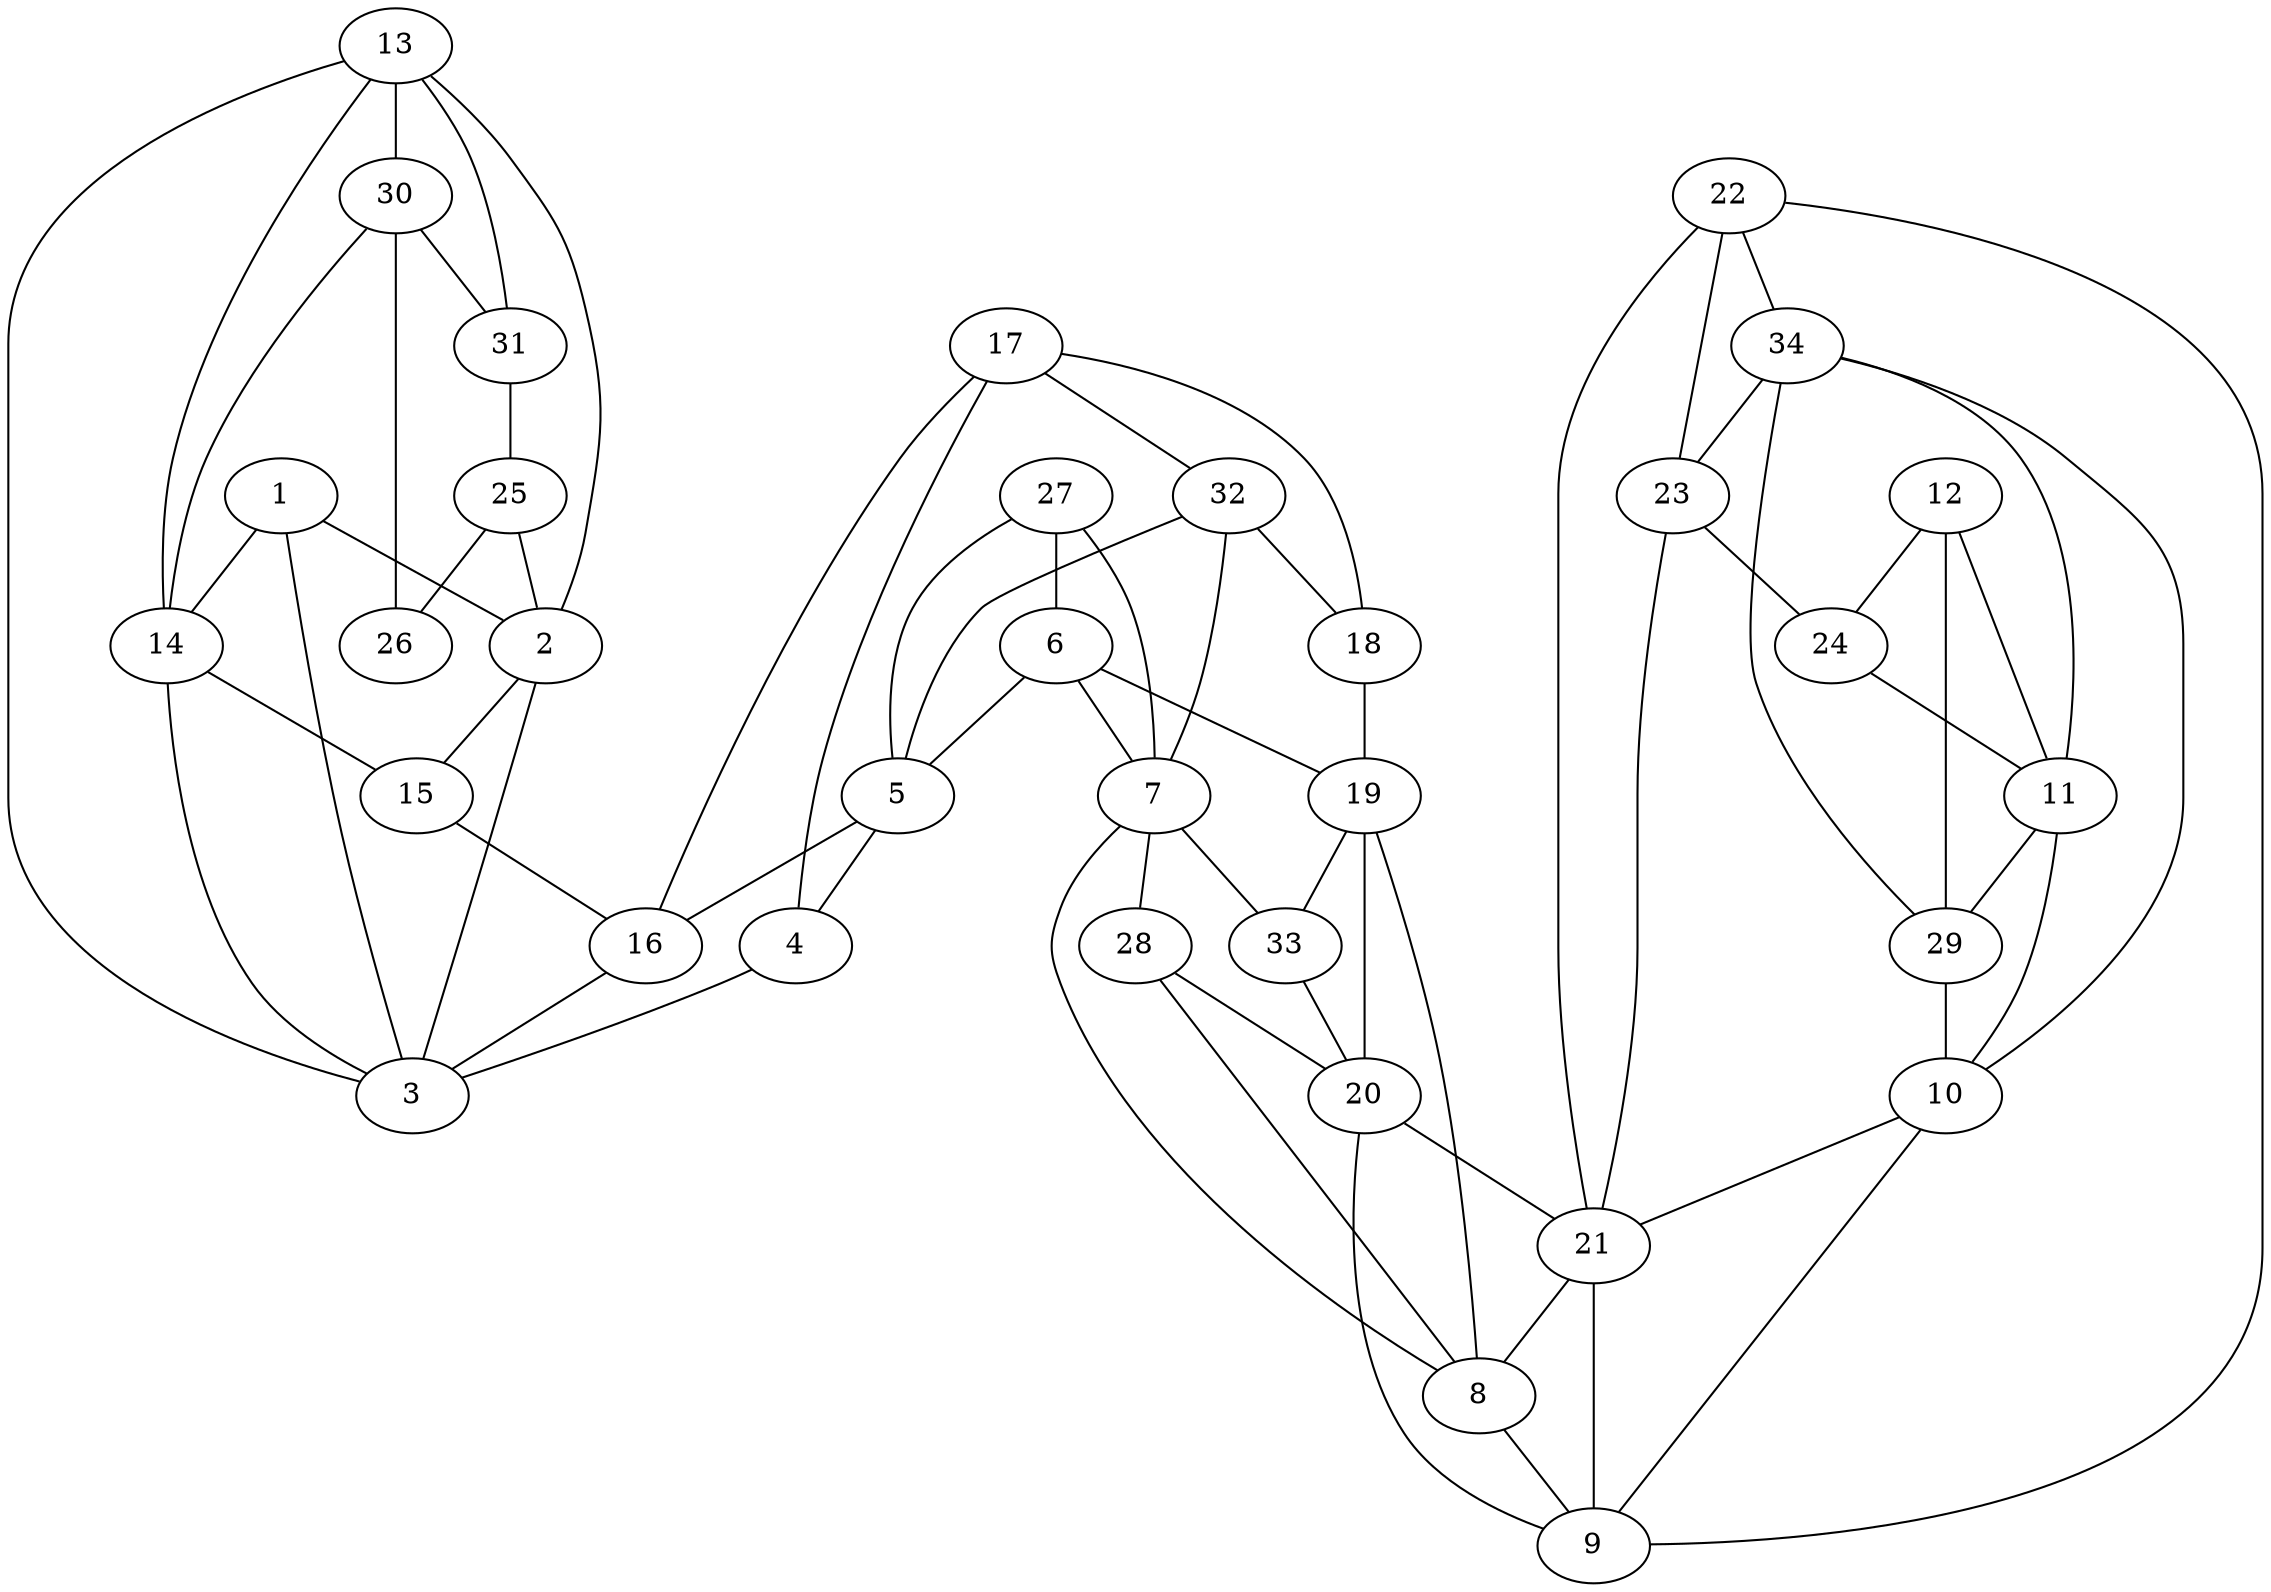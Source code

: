 graph pdb2qr2 {
	1	 [aaLength=15,
		sequence=FNGSLKNVAVDELSR,
		type=0];
	2	 [aaLength=4,
		sequence=LYAM,
		type=0];
	1 -- 2	 [distance0="29.19302",
		frequency=1,
		type0=1];
	3	 [aaLength=3,
		sequence=DKD,
		type=0];
	1 -- 3	 [distance0="42.53792",
		frequency=1,
		type0=3];
	14	 [aaLength=4,
		sequence=LYAM,
		type=0];
	1 -- 14	 [distance0="40.51202",
		frequency=1,
		type0=2];
	15	 [aaLength=3,
		sequence=DKD,
		type=0];
	2 -- 15	 [distance0="15.71317",
		frequency=1,
		type0=2];
	2 -- 3	 [distance0="14.03534",
		distance1="7.0",
		frequency=2,
		type0=1,
		type1=4];
	4	 [aaLength=10,
		sequence=YGVETHEAYK,
		type=0];
	4 -- 3	 [distance0="17.99989",
		frequency=1,
		type0=2];
	5	 [aaLength=12,
		sequence=SDITDEQKKVRE,
		type=0];
	5 -- 4	 [distance0="19.09291",
		frequency=1,
		type0=1];
	16	 [aaLength=10,
		sequence=YGVETHEAYK,
		type=0];
	5 -- 16	 [distance0="23.91667",
		frequency=1,
		type0=2];
	6	 [aaLength=10,
		sequence=AILKGWMDRV,
		type=0];
	6 -- 5	 [distance0="30.02117",
		frequency=1,
		type0=3];
	7	 [aaLength=3,
		sequence=YDS,
		type=0];
	6 -- 7	 [distance0="12.0",
		frequency=1,
		type0=4];
	19	 [aaLength=3,
		sequence=YDS,
		type=0];
	6 -- 19	 [distance0="28.94824",
		frequency=1,
		type0=2];
	8	 [aaLength=3,
		sequence=EMY,
		type=0];
	7 -- 8	 [distance0="24.64075",
		frequency=1,
		type0=3];
	28	 [aaLength=7,
		sequence=LALLSVT,
		type=1];
	7 -- 28	 [distance0="20.21478",
		distance1="6.0",
		frequency=2,
		type0=1,
		type1=4];
	33	 [aaLength=7,
		sequence=LALLSVT,
		type=1];
	7 -- 33	 [distance0="20.21478",
		frequency=1,
		type0=2];
	9	 [aaLength=9,
		sequence=SRYFLWPLQ,
		type=0];
	8 -- 9	 [distance0="11.48047",
		distance1="8.0",
		frequency=2,
		type0=1,
		type1=4];
	10	 [aaLength=4,
		sequence=LHFC,
		type=0];
	10 -- 9	 [distance0="13.10115",
		frequency=1,
		type0=1];
	21	 [aaLength=9,
		sequence=SRYFLWPLQ,
		type=0];
	10 -- 21	 [distance0="20.3097",
		frequency=1,
		type0=3];
	11	 [aaLength=20,
		sequence=EEERKGMVAAWSQRLQTIWK,
		type=0];
	11 -- 10	 [distance0="25.71196",
		frequency=1,
		type0=1];
	29	 [aaLength=3,
		sequence=QIS,
		type=1];
	11 -- 29	 [distance0="33.45965",
		frequency=1,
		type0=2];
	34	 [aaLength=3,
		sequence=QIS,
		type=1];
	11 -- 34	 [distance0="33.45965",
		frequency=1,
		type0=3];
	12	 [aaLength=4,
		sequence=AHWH,
		type=0];
	12 -- 11	 [distance0="36.54727",
		frequency=1,
		type0=2];
	24	 [aaLength=5,
		sequence=AHWHF,
		type=0];
	12 -- 24	 [distance0="15.75102",
		frequency=1,
		type0=1];
	12 -- 29	 [distance0="40.05898",
		frequency=1,
		type0=3];
	13	 [aaLength=15,
		sequence=FNGSLKNVAVDELSR,
		type=0];
	13 -- 2	 [distance0="42.97855",
		frequency=1,
		type0=2];
	13 -- 3	 [distance0="44.42926",
		frequency=1,
		type0=3];
	13 -- 14	 [distance0="30.38221",
		frequency=1,
		type0=1];
	30	 [aaLength=6,
		sequence=TVTVSD,
		type=1];
	13 -- 30	 [distance0="3.0",
		frequency=1,
		type0=4];
	14 -- 15	 [distance0="17.52719",
		distance1="7.0",
		frequency=2,
		type0=2,
		type1=4];
	14 -- 3	 [distance0="14.40219",
		frequency=1,
		type0=1];
	15 -- 16	 [distance0="16.33992",
		distance1="12.0",
		frequency=2,
		type0=3,
		type1=4];
	16 -- 3	 [distance0="15.48407",
		frequency=1,
		type0=2];
	17	 [aaLength=12,
		sequence=SDITDEQKKVRE,
		type=0];
	17 -- 4	 [distance0="24.40754",
		frequency=1,
		type0=2];
	17 -- 16	 [distance0="18.96919",
		frequency=1,
		type0=1];
	32	 [aaLength=7,
		sequence=LVIFQFP,
		type=1];
	17 -- 32	 [distance0="2.0",
		frequency=1,
		type0=4];
	18	 [aaLength=10,
		sequence=AILKGWMDRV,
		type=0];
	18 -- 17	 [distance0="30.32132",
		frequency=1,
		type0=3];
	18 -- 19	 [distance0="27.10156",
		distance1="12.0",
		frequency=2,
		type0=2,
		type1=4];
	19 -- 8	 [distance0="25.93716",
		frequency=1,
		type0=1];
	20	 [aaLength=3,
		sequence=EMY,
		type=0];
	19 -- 20	 [distance0="26.45792",
		frequency=1,
		type0=2];
	19 -- 33	 [distance0="6.0",
		frequency=1,
		type0=4];
	20 -- 9	 [distance0="16.89117",
		frequency=1,
		type0=3];
	20 -- 21	 [distance0="14.41684",
		distance1="8.0",
		frequency=2,
		type0=2,
		type1=4];
	21 -- 8	 [distance0="14.09117",
		frequency=1,
		type0=2];
	21 -- 9	 [distance0="11.72308",
		frequency=1,
		type0=1];
	22	 [aaLength=3,
		sequence=HFC,
		type=0];
	22 -- 9	 [distance0="19.86286",
		frequency=1,
		type0=2];
	22 -- 21	 [distance0="14.87646",
		frequency=1,
		type0=1];
	22 -- 34	 [distance0="7.0",
		frequency=1,
		type0=4];
	23	 [aaLength=20,
		sequence=EEERKGMVAAWSQRLQTIWK,
		type=0];
	23 -- 21	 [distance0="37.02633",
		frequency=1,
		type0=3];
	23 -- 22	 [distance0="26.46852",
		frequency=1,
		type0=1];
	23 -- 24	 [distance0="30.71308",
		distance1="7.0",
		frequency=2,
		type0=2,
		type1=4];
	24 -- 11	 [distance0="44.0646",
		frequency=1,
		type0=3];
	25	 [aaLength=6,
		sequence=TVTVSD,
		type=1];
	25 -- 2	 [distance0="0.0",
		frequency=1,
		type0=5];
	26	 [aaLength=7,
		sequence=KVLIVYA,
		type=1];
	25 -- 26	 [distance0="31.0",
		frequency=1,
		type0=2];
	27	 [aaLength=7,
		sequence=LVIFQFP,
		type=1];
	27 -- 5	 [distance0="42.62872",
		frequency=1,
		type0=3];
	27 -- 6	 [distance0="7.0",
		frequency=1,
		type0=4];
	27 -- 7	 [distance0="40.29438",
		frequency=1,
		type0=2];
	28 -- 8	 [distance0="5.0",
		frequency=1,
		type0=4];
	28 -- 20	 [distance0="26.55761",
		frequency=1,
		type0=3];
	29 -- 10	 [distance0="25.64698",
		frequency=1,
		type0=2];
	29 -- 34	 [distance0="0.0",
		frequency=1,
		type0=1];
	30 -- 14	 [distance0="0.0",
		frequency=1,
		type0=5];
	30 -- 26	 [distance0="31.0",
		frequency=1,
		type0=2];
	31	 [aaLength=7,
		sequence=KVLIVYA,
		type=1];
	30 -- 31	 [distance0="31.0",
		frequency=1,
		type0=3];
	31 -- 13	 [distance0="6.0",
		frequency=1,
		type0=4];
	31 -- 25	 [distance0="31.0",
		frequency=1,
		type0=2];
	32 -- 5	 [distance0="42.62872",
		frequency=1,
		type0=3];
	32 -- 7	 [distance0="40.29438",
		frequency=1,
		type0=2];
	32 -- 18	 [distance0="7.0",
		frequency=1,
		type0=4];
	33 -- 20	 [distance0="26.55761",
		distance1="5.0",
		frequency=2,
		type0=3,
		type1=4];
	34 -- 10	 [distance0="25.64698",
		frequency=1,
		type0=2];
	34 -- 23	 [distance0="7.0",
		frequency=1,
		type0=4];
}
